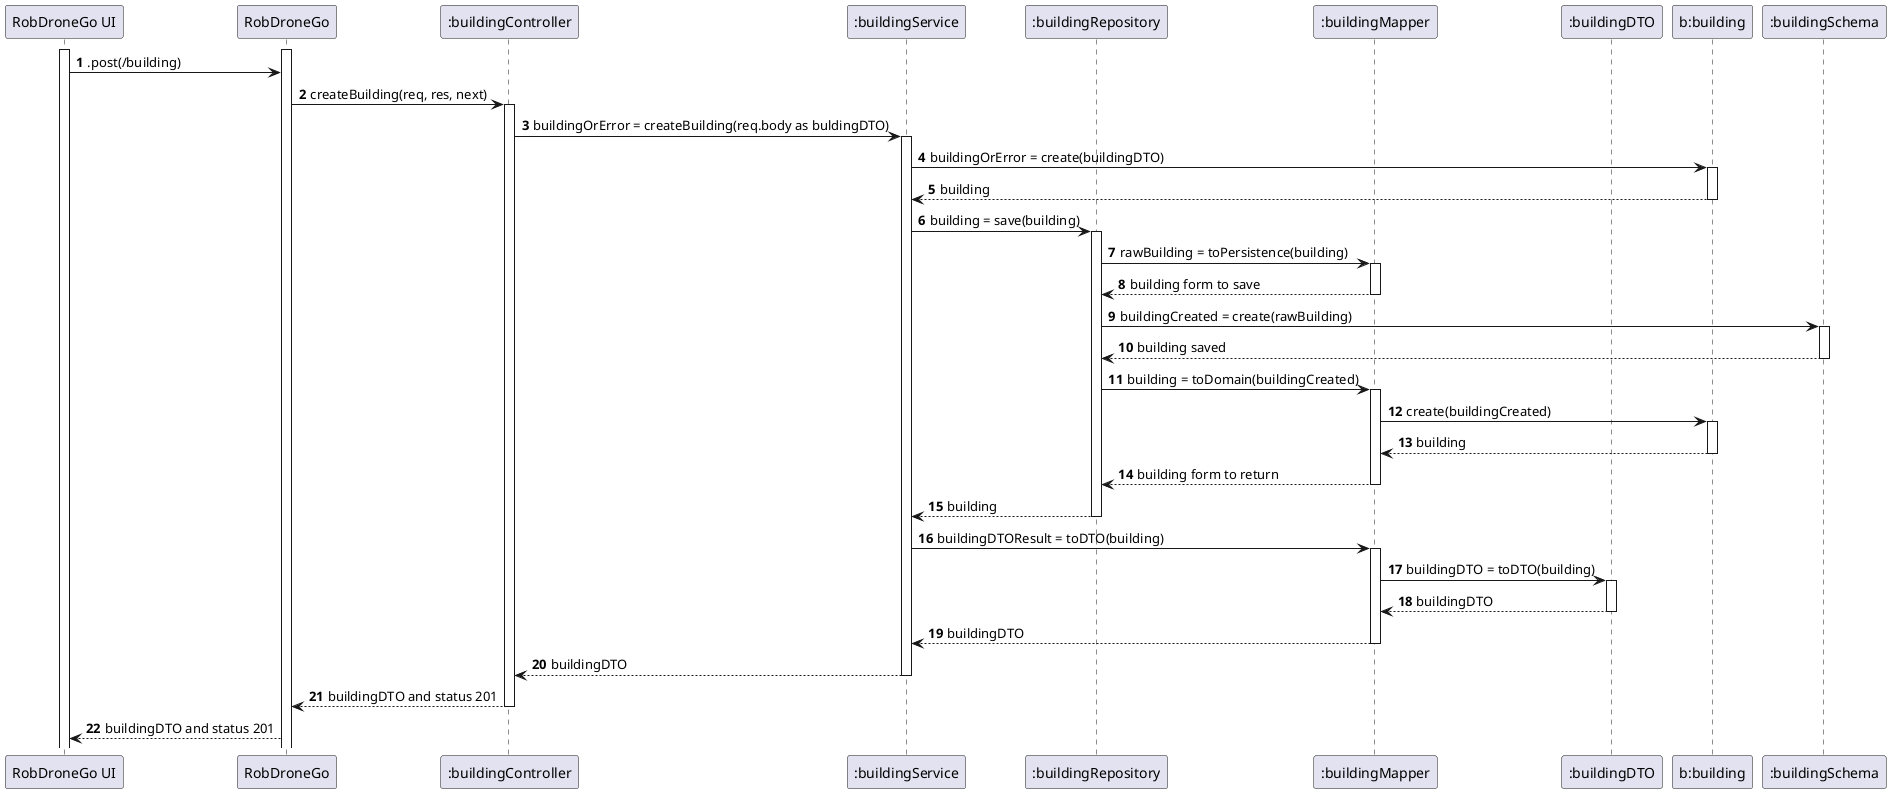 @startuml

autonumber
participant "RobDroneGo UI" as UI
participant "RobDroneGo" as API
participant ":buildingController" as BC
participant ":buildingService" as BS
participant ":buildingRepository" as BR
participant ":buildingMapper" as BM
participant ":buildingDTO" as DTO
participant "b:building" as B
participant ":buildingSchema" as BSchema


activate UI
activate API
UI -> API : .post(/building)
API -> BC : createBuilding(req, res, next)
activate BC
BC -> BS : buildingOrError = createBuilding(req.body as buldingDTO)
activate BS
BS -> B : buildingOrError = create(buildingDTO)
activate B
B --> BS : building
deactivate B
BS -> BR : building = save(building)
activate BR
BR -> BM : rawBuilding = toPersistence(building)
activate BM
BM --> BR : building form to save
deactivate BM
BR -> BSchema : buildingCreated = create(rawBuilding)
activate BSchema
BSchema --> BR : building saved
deactivate BSchema
deactivate BM
BR -> BM : building = toDomain(buildingCreated)
activate BM
BM -> B : create(buildingCreated)
activate B
B --> BM : building
deactivate B
BM --> BR : building form to return
deactivate BM
BR --> BS : building
deactivate BR
BS -> BM : buildingDTOResult = toDTO(building)
activate BM
BM -> DTO : buildingDTO = toDTO(building)
activate DTO
DTO --> BM : buildingDTO
deactivate DTO
BM --> BS : buildingDTO
deactivate BM
BS --> BC : buildingDTO
deactivate BS
BC --> API : buildingDTO and status 201
deactivate BC
API --> UI : buildingDTO and status 201

@enduml